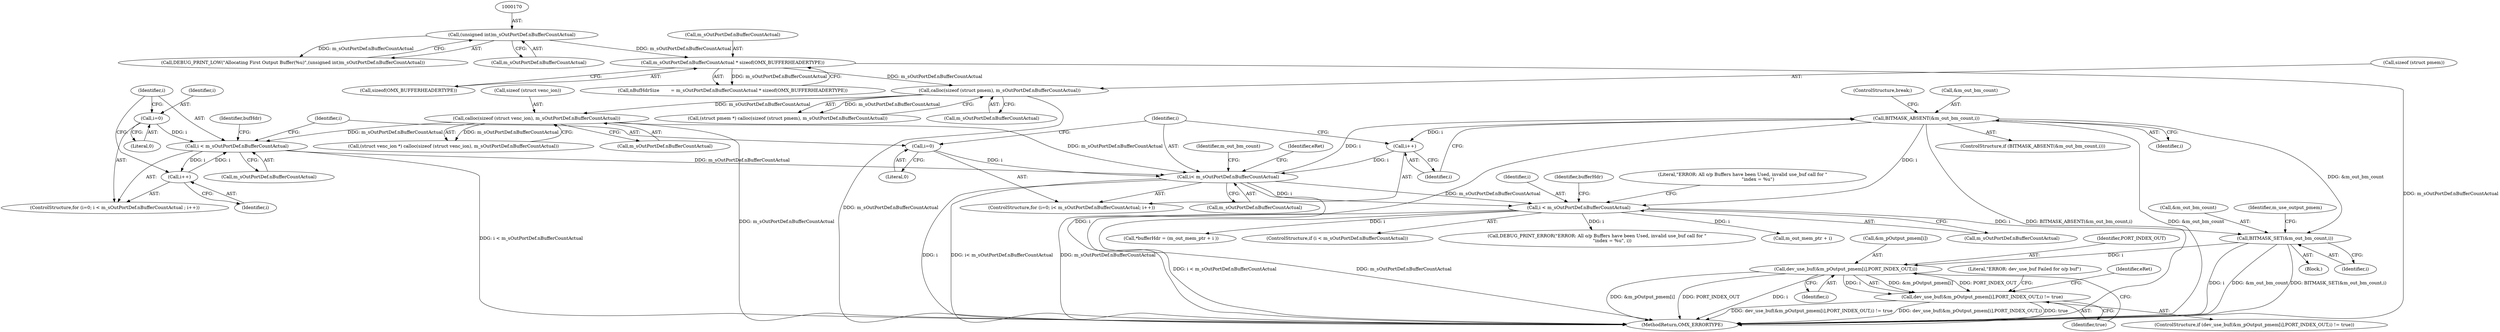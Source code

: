 digraph "1_Android_89913d7df36dbeb458ce165856bd6505a2ec647d_0@del" {
"1000391" [label="(Call,BITMASK_SET(&m_out_bm_count,i))"];
"1000353" [label="(Call,BITMASK_ABSENT(&m_out_bm_count,i))"];
"1000344" [label="(Call,i< m_sOutPortDef.nBufferCountActual)"];
"1000341" [label="(Call,i=0)"];
"1000349" [label="(Call,i++)"];
"1000249" [label="(Call,i < m_sOutPortDef.nBufferCountActual)"];
"1000254" [label="(Call,i++)"];
"1000246" [label="(Call,i=0)"];
"1000221" [label="(Call,calloc(sizeof (struct venc_ion), m_sOutPortDef.nBufferCountActual))"];
"1000202" [label="(Call,calloc(sizeof (struct pmem), m_sOutPortDef.nBufferCountActual))"];
"1000176" [label="(Call,m_sOutPortDef.nBufferCountActual * sizeof(OMX_BUFFERHEADERTYPE))"];
"1000169" [label="(Call,(unsigned int)m_sOutPortDef.nBufferCountActual)"];
"1000365" [label="(Call,i < m_sOutPortDef.nBufferCountActual)"];
"1000623" [label="(Call,dev_use_buf(&m_pOutput_pmem[i],PORT_INDEX_OUT,i))"];
"1000622" [label="(Call,dev_use_buf(&m_pOutput_pmem[i],PORT_INDEX_OUT,i) != true)"];
"1000365" [label="(Call,i < m_sOutPortDef.nBufferCountActual)"];
"1000355" [label="(Identifier,m_out_bm_count)"];
"1000259" [label="(Identifier,bufHdr)"];
"1000248" [label="(Literal,0)"];
"1000622" [label="(Call,dev_use_buf(&m_pOutput_pmem[i],PORT_INDEX_OUT,i) != true)"];
"1000629" [label="(Identifier,i)"];
"1000176" [label="(Call,m_sOutPortDef.nBufferCountActual * sizeof(OMX_BUFFERHEADERTYPE))"];
"1000169" [label="(Call,(unsigned int)m_sOutPortDef.nBufferCountActual)"];
"1000341" [label="(Call,i=0)"];
"1000250" [label="(Identifier,i)"];
"1000219" [label="(Call,(struct venc_ion *) calloc(sizeof (struct venc_ion), m_sOutPortDef.nBufferCountActual))"];
"1000361" [label="(Identifier,eRet)"];
"1000621" [label="(ControlStructure,if (dev_use_buf(&m_pOutput_pmem[i],PORT_INDEX_OUT,i) != true))"];
"1000392" [label="(Call,&m_out_bm_count)"];
"1000202" [label="(Call,calloc(sizeof (struct pmem), m_sOutPortDef.nBufferCountActual))"];
"1000344" [label="(Call,i< m_sOutPortDef.nBufferCountActual)"];
"1000639" [label="(Literal,\"ERROR: All o/p Buffers have been Used, invalid use_buf call for \"\n                     \"index = %u\")"];
"1000628" [label="(Identifier,PORT_INDEX_OUT)"];
"1000205" [label="(Call,m_sOutPortDef.nBufferCountActual)"];
"1000366" [label="(Identifier,i)"];
"1000624" [label="(Call,&m_pOutput_pmem[i])"];
"1000397" [label="(Identifier,m_use_output_pmem)"];
"1000345" [label="(Identifier,i)"];
"1000340" [label="(ControlStructure,for (i=0; i< m_sOutPortDef.nBufferCountActual; i++))"];
"1000171" [label="(Call,m_sOutPortDef.nBufferCountActual)"];
"1000645" [label="(Identifier,eRet)"];
"1000370" [label="(Block,)"];
"1000245" [label="(ControlStructure,for (i=0; i < m_sOutPortDef.nBufferCountActual ; i++))"];
"1000638" [label="(Call,DEBUG_PRINT_ERROR(\"ERROR: All o/p Buffers have been Used, invalid use_buf call for \"\n                     \"index = %u\", i))"];
"1000200" [label="(Call,(struct pmem *) calloc(sizeof (struct pmem), m_sOutPortDef.nBufferCountActual))"];
"1000251" [label="(Call,m_sOutPortDef.nBufferCountActual)"];
"1000374" [label="(Call,m_out_mem_ptr + i)"];
"1000343" [label="(Literal,0)"];
"1000167" [label="(Call,DEBUG_PRINT_LOW(\"Allocating First Output Buffer(%u)\",(unsigned int)m_sOutPortDef.nBufferCountActual))"];
"1000254" [label="(Call,i++)"];
"1000354" [label="(Call,&m_out_bm_count)"];
"1000350" [label="(Identifier,i)"];
"1000373" [label="(Identifier,bufferHdr)"];
"1000246" [label="(Call,i=0)"];
"1000633" [label="(Literal,\"ERROR: dev_use_buf Failed for o/p buf\")"];
"1000203" [label="(Call,sizeof (struct pmem))"];
"1000352" [label="(ControlStructure,if (BITMASK_ABSENT(&m_out_bm_count,i)))"];
"1000367" [label="(Call,m_sOutPortDef.nBufferCountActual)"];
"1000180" [label="(Call,sizeof(OMX_BUFFERHEADERTYPE))"];
"1000371" [label="(Call,*bufferHdr = (m_out_mem_ptr + i ))"];
"1000630" [label="(Identifier,true)"];
"1000646" [label="(MethodReturn,OMX_ERRORTYPE)"];
"1000224" [label="(Call,m_sOutPortDef.nBufferCountActual)"];
"1000247" [label="(Identifier,i)"];
"1000623" [label="(Call,dev_use_buf(&m_pOutput_pmem[i],PORT_INDEX_OUT,i))"];
"1000255" [label="(Identifier,i)"];
"1000221" [label="(Call,calloc(sizeof (struct venc_ion), m_sOutPortDef.nBufferCountActual))"];
"1000391" [label="(Call,BITMASK_SET(&m_out_bm_count,i))"];
"1000342" [label="(Identifier,i)"];
"1000222" [label="(Call,sizeof (struct venc_ion))"];
"1000356" [label="(Identifier,i)"];
"1000358" [label="(ControlStructure,break;)"];
"1000346" [label="(Call,m_sOutPortDef.nBufferCountActual)"];
"1000177" [label="(Call,m_sOutPortDef.nBufferCountActual)"];
"1000394" [label="(Identifier,i)"];
"1000353" [label="(Call,BITMASK_ABSENT(&m_out_bm_count,i))"];
"1000174" [label="(Call,nBufHdrSize        = m_sOutPortDef.nBufferCountActual * sizeof(OMX_BUFFERHEADERTYPE))"];
"1000364" [label="(ControlStructure,if (i < m_sOutPortDef.nBufferCountActual))"];
"1000349" [label="(Call,i++)"];
"1000249" [label="(Call,i < m_sOutPortDef.nBufferCountActual)"];
"1000391" -> "1000370"  [label="AST: "];
"1000391" -> "1000394"  [label="CFG: "];
"1000392" -> "1000391"  [label="AST: "];
"1000394" -> "1000391"  [label="AST: "];
"1000397" -> "1000391"  [label="CFG: "];
"1000391" -> "1000646"  [label="DDG: i"];
"1000391" -> "1000646"  [label="DDG: &m_out_bm_count"];
"1000391" -> "1000646"  [label="DDG: BITMASK_SET(&m_out_bm_count,i)"];
"1000353" -> "1000391"  [label="DDG: &m_out_bm_count"];
"1000365" -> "1000391"  [label="DDG: i"];
"1000391" -> "1000623"  [label="DDG: i"];
"1000353" -> "1000352"  [label="AST: "];
"1000353" -> "1000356"  [label="CFG: "];
"1000354" -> "1000353"  [label="AST: "];
"1000356" -> "1000353"  [label="AST: "];
"1000358" -> "1000353"  [label="CFG: "];
"1000350" -> "1000353"  [label="CFG: "];
"1000353" -> "1000646"  [label="DDG: i"];
"1000353" -> "1000646"  [label="DDG: BITMASK_ABSENT(&m_out_bm_count,i)"];
"1000353" -> "1000646"  [label="DDG: &m_out_bm_count"];
"1000353" -> "1000349"  [label="DDG: i"];
"1000344" -> "1000353"  [label="DDG: i"];
"1000353" -> "1000365"  [label="DDG: i"];
"1000344" -> "1000340"  [label="AST: "];
"1000344" -> "1000346"  [label="CFG: "];
"1000345" -> "1000344"  [label="AST: "];
"1000346" -> "1000344"  [label="AST: "];
"1000355" -> "1000344"  [label="CFG: "];
"1000361" -> "1000344"  [label="CFG: "];
"1000344" -> "1000646"  [label="DDG: i< m_sOutPortDef.nBufferCountActual"];
"1000344" -> "1000646"  [label="DDG: m_sOutPortDef.nBufferCountActual"];
"1000344" -> "1000646"  [label="DDG: i"];
"1000341" -> "1000344"  [label="DDG: i"];
"1000349" -> "1000344"  [label="DDG: i"];
"1000249" -> "1000344"  [label="DDG: m_sOutPortDef.nBufferCountActual"];
"1000221" -> "1000344"  [label="DDG: m_sOutPortDef.nBufferCountActual"];
"1000344" -> "1000365"  [label="DDG: i"];
"1000344" -> "1000365"  [label="DDG: m_sOutPortDef.nBufferCountActual"];
"1000341" -> "1000340"  [label="AST: "];
"1000341" -> "1000343"  [label="CFG: "];
"1000342" -> "1000341"  [label="AST: "];
"1000343" -> "1000341"  [label="AST: "];
"1000345" -> "1000341"  [label="CFG: "];
"1000349" -> "1000340"  [label="AST: "];
"1000349" -> "1000350"  [label="CFG: "];
"1000350" -> "1000349"  [label="AST: "];
"1000345" -> "1000349"  [label="CFG: "];
"1000249" -> "1000245"  [label="AST: "];
"1000249" -> "1000251"  [label="CFG: "];
"1000250" -> "1000249"  [label="AST: "];
"1000251" -> "1000249"  [label="AST: "];
"1000259" -> "1000249"  [label="CFG: "];
"1000342" -> "1000249"  [label="CFG: "];
"1000249" -> "1000646"  [label="DDG: i < m_sOutPortDef.nBufferCountActual"];
"1000254" -> "1000249"  [label="DDG: i"];
"1000246" -> "1000249"  [label="DDG: i"];
"1000221" -> "1000249"  [label="DDG: m_sOutPortDef.nBufferCountActual"];
"1000249" -> "1000254"  [label="DDG: i"];
"1000254" -> "1000245"  [label="AST: "];
"1000254" -> "1000255"  [label="CFG: "];
"1000255" -> "1000254"  [label="AST: "];
"1000250" -> "1000254"  [label="CFG: "];
"1000246" -> "1000245"  [label="AST: "];
"1000246" -> "1000248"  [label="CFG: "];
"1000247" -> "1000246"  [label="AST: "];
"1000248" -> "1000246"  [label="AST: "];
"1000250" -> "1000246"  [label="CFG: "];
"1000221" -> "1000219"  [label="AST: "];
"1000221" -> "1000224"  [label="CFG: "];
"1000222" -> "1000221"  [label="AST: "];
"1000224" -> "1000221"  [label="AST: "];
"1000219" -> "1000221"  [label="CFG: "];
"1000221" -> "1000646"  [label="DDG: m_sOutPortDef.nBufferCountActual"];
"1000221" -> "1000219"  [label="DDG: m_sOutPortDef.nBufferCountActual"];
"1000202" -> "1000221"  [label="DDG: m_sOutPortDef.nBufferCountActual"];
"1000202" -> "1000200"  [label="AST: "];
"1000202" -> "1000205"  [label="CFG: "];
"1000203" -> "1000202"  [label="AST: "];
"1000205" -> "1000202"  [label="AST: "];
"1000200" -> "1000202"  [label="CFG: "];
"1000202" -> "1000646"  [label="DDG: m_sOutPortDef.nBufferCountActual"];
"1000202" -> "1000200"  [label="DDG: m_sOutPortDef.nBufferCountActual"];
"1000176" -> "1000202"  [label="DDG: m_sOutPortDef.nBufferCountActual"];
"1000176" -> "1000174"  [label="AST: "];
"1000176" -> "1000180"  [label="CFG: "];
"1000177" -> "1000176"  [label="AST: "];
"1000180" -> "1000176"  [label="AST: "];
"1000174" -> "1000176"  [label="CFG: "];
"1000176" -> "1000646"  [label="DDG: m_sOutPortDef.nBufferCountActual"];
"1000176" -> "1000174"  [label="DDG: m_sOutPortDef.nBufferCountActual"];
"1000169" -> "1000176"  [label="DDG: m_sOutPortDef.nBufferCountActual"];
"1000169" -> "1000167"  [label="AST: "];
"1000169" -> "1000171"  [label="CFG: "];
"1000170" -> "1000169"  [label="AST: "];
"1000171" -> "1000169"  [label="AST: "];
"1000167" -> "1000169"  [label="CFG: "];
"1000169" -> "1000167"  [label="DDG: m_sOutPortDef.nBufferCountActual"];
"1000365" -> "1000364"  [label="AST: "];
"1000365" -> "1000367"  [label="CFG: "];
"1000366" -> "1000365"  [label="AST: "];
"1000367" -> "1000365"  [label="AST: "];
"1000373" -> "1000365"  [label="CFG: "];
"1000639" -> "1000365"  [label="CFG: "];
"1000365" -> "1000646"  [label="DDG: i < m_sOutPortDef.nBufferCountActual"];
"1000365" -> "1000646"  [label="DDG: m_sOutPortDef.nBufferCountActual"];
"1000365" -> "1000371"  [label="DDG: i"];
"1000365" -> "1000374"  [label="DDG: i"];
"1000365" -> "1000638"  [label="DDG: i"];
"1000623" -> "1000622"  [label="AST: "];
"1000623" -> "1000629"  [label="CFG: "];
"1000624" -> "1000623"  [label="AST: "];
"1000628" -> "1000623"  [label="AST: "];
"1000629" -> "1000623"  [label="AST: "];
"1000630" -> "1000623"  [label="CFG: "];
"1000623" -> "1000646"  [label="DDG: i"];
"1000623" -> "1000646"  [label="DDG: &m_pOutput_pmem[i]"];
"1000623" -> "1000646"  [label="DDG: PORT_INDEX_OUT"];
"1000623" -> "1000622"  [label="DDG: &m_pOutput_pmem[i]"];
"1000623" -> "1000622"  [label="DDG: PORT_INDEX_OUT"];
"1000623" -> "1000622"  [label="DDG: i"];
"1000622" -> "1000621"  [label="AST: "];
"1000622" -> "1000630"  [label="CFG: "];
"1000630" -> "1000622"  [label="AST: "];
"1000633" -> "1000622"  [label="CFG: "];
"1000645" -> "1000622"  [label="CFG: "];
"1000622" -> "1000646"  [label="DDG: true"];
"1000622" -> "1000646"  [label="DDG: dev_use_buf(&m_pOutput_pmem[i],PORT_INDEX_OUT,i) != true"];
"1000622" -> "1000646"  [label="DDG: dev_use_buf(&m_pOutput_pmem[i],PORT_INDEX_OUT,i)"];
}
